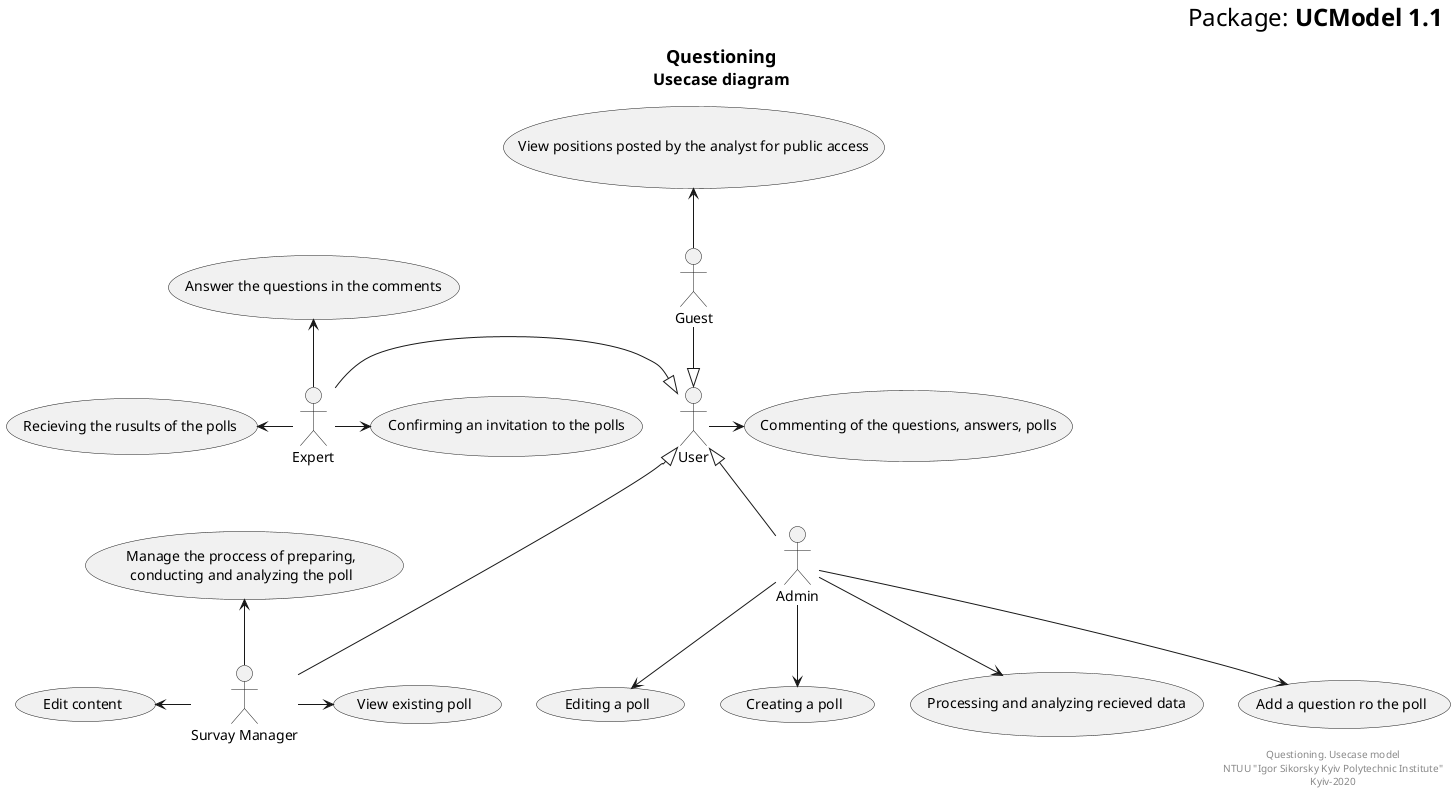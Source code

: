@startuml
right header
<font size=24 color=black>Package: <b>UCModel 1.1
end header

title
<font size=18 color=black>Questioning
<font size=16 color=black>Usecase diagram
end title


 actor Admin
 actor Guest
 actor User
 actor Expert
 actor "Survay Manager" as SM
 
 usecase "Editing a poll" as UC1
 usecase "Creating a poll" as UC2
 usecase "Processing and analyzing recieved data" as UC3
 usecase "Add a question ro the poll" as UC4
 
 
 usecase "Commenting of the questions, answers, polls" as UC5
 usecase "View positions posted by the analyst for public access" as UC6

 usecase "Manage the proccess of preparing,\nconducting and analyzing the poll" as UC7
 usecase "Edit content" as UC8
 usecase "View existing poll" as UC9
 
 usecase "Confirming an invitation to the polls" as UC10
 usecase "Recieving the rusults of the polls" as UC11
 usecase "Answer the questions in the comments" as UC12
 
 'Usecases for Admin
 Admin --> UC1
 Admin --> UC2
 Admin --> UC3
 Admin --> UC4
 Admin -up-|> User
 
 'Usecases for User
 User -right->UC5

 
 'Usecases for Guest
 Guest -up->UC6
 Guest --|> User
 
 'Usecases for Survay Manager
 SM -up->UC7
 SM -left->UC8
 SM ->UC9
 SM -u--|>User
 
 'Usecases for Expert
 Expert ->UC10
 Expert -left->UC11
 Expert -up->UC12
 Expert -|>User
 
 right footer
 Questioning. Usecase model
 NTUU "Igor Sikorsky Kyiv Polytechnic Institute"
 Kyiv-2020
 end footer
 @enduml
